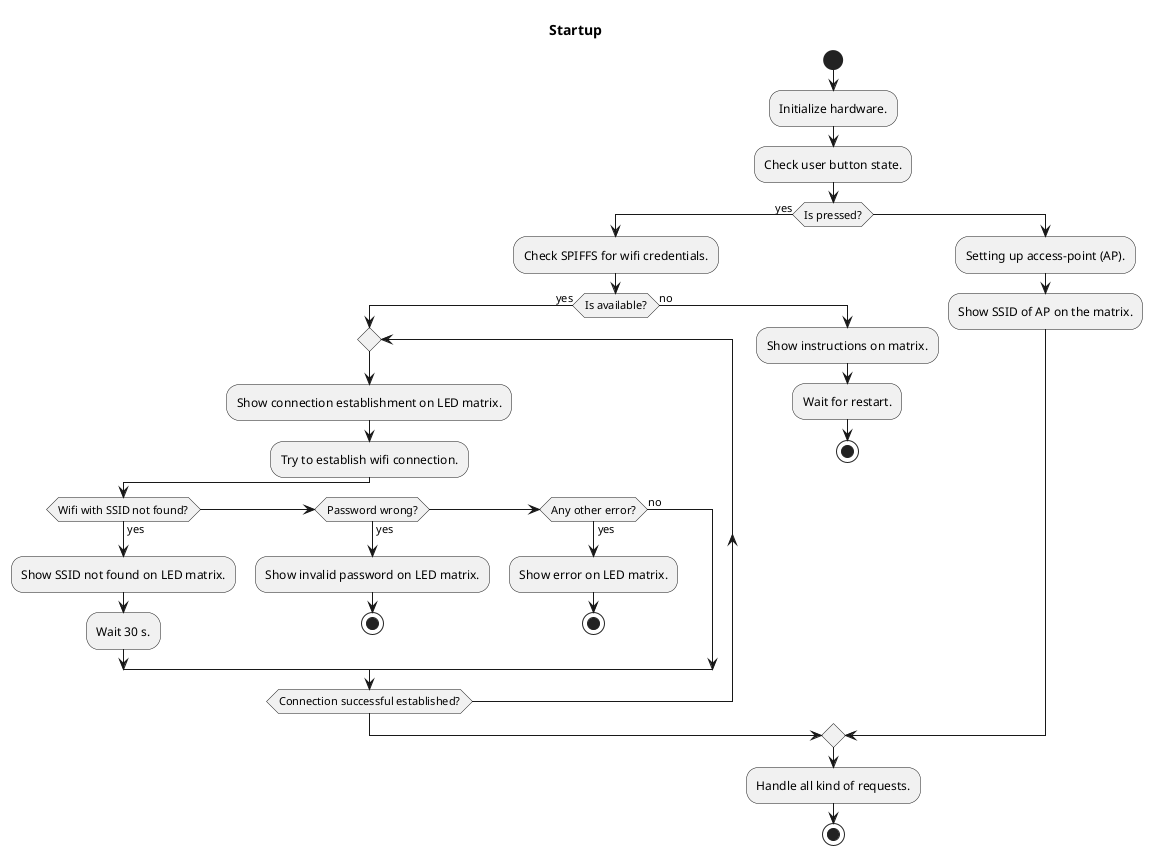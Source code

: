 @startuml
title Startup

start
:Initialize hardware.;
:Check user button state.;

if (Is pressed?) then (yes)

    :Check SPIFFS for wifi credentials.;

    if (Is available?) then (yes)

        repeat
            :Show connection establishment on LED matrix.;
            :Try to establish wifi connection.;

            if (Wifi with SSID not found?) then (yes)
                :Show SSID not found on LED matrix.;
                :Wait 30 s.;
            else if (Password wrong?) then (yes)
                :Show invalid password on LED matrix.;
                stop
            else if (Any other error?) then (yes)
                :Show error on LED matrix.;
                stop
            else (no)
            endif

        repeat while(Connection successful established?)

    else (no)

        :Show instructions on matrix.;
        :Wait for restart.;
        stop

    endif

else

    :Setting up access-point (AP).;
    :Show SSID of AP on the matrix.;

endif

:Handle all kind of requests.;
stop

@enduml